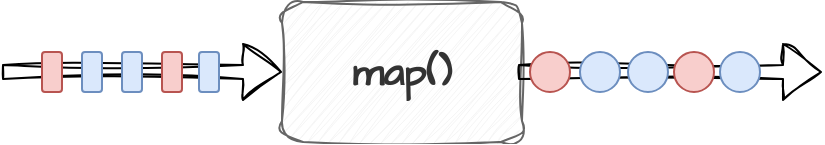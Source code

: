 <mxfile version="22.0.0" type="device">
  <diagram name="Page-1" id="eMq2Wyzo6gDA2pxlOrtp">
    <mxGraphModel dx="792" dy="1187" grid="1" gridSize="10" guides="1" tooltips="1" connect="1" arrows="1" fold="1" page="1" pageScale="1" pageWidth="827" pageHeight="1169" math="0" shadow="0">
      <root>
        <mxCell id="0" />
        <mxCell id="1" parent="0" />
        <mxCell id="eDi8WpwFm_x7B7E0iF2f-1" value="map()" style="rounded=1;whiteSpace=wrap;html=1;sketch=1;hachureGap=4;jiggle=2;curveFitting=1;fontFamily=Architects Daughter;fontSource=https%3A%2F%2Ffonts.googleapis.com%2Fcss%3Ffamily%3DArchitects%2BDaughter;fontSize=20;fillColor=#f5f5f5;strokeColor=#666666;fontStyle=1;fontColor=#333333;" vertex="1" parent="1">
          <mxGeometry x="230" y="150" width="120" height="70" as="geometry" />
        </mxCell>
        <mxCell id="eDi8WpwFm_x7B7E0iF2f-2" value="" style="shape=flexArrow;endArrow=classic;html=1;rounded=0;sketch=1;hachureGap=4;jiggle=2;curveFitting=1;fontFamily=Architects Daughter;fontSource=https%3A%2F%2Ffonts.googleapis.com%2Fcss%3Ffamily%3DArchitects%2BDaughter;fontSize=16;entryX=0;entryY=0.5;entryDx=0;entryDy=0;width=7;" edge="1" parent="1" target="eDi8WpwFm_x7B7E0iF2f-1">
          <mxGeometry width="50" height="50" relative="1" as="geometry">
            <mxPoint x="90" y="185" as="sourcePoint" />
            <mxPoint x="190" y="180" as="targetPoint" />
          </mxGeometry>
        </mxCell>
        <mxCell id="eDi8WpwFm_x7B7E0iF2f-3" value="" style="group" vertex="1" connectable="0" parent="1">
          <mxGeometry x="110" y="175" width="88.5" height="20" as="geometry" />
        </mxCell>
        <mxCell id="eDi8WpwFm_x7B7E0iF2f-4" value="" style="rounded=1;whiteSpace=wrap;html=1;hachureGap=4;fontFamily=Architects Daughter;fontSource=https%3A%2F%2Ffonts.googleapis.com%2Fcss%3Ffamily%3DArchitects%2BDaughter;fontSize=20;fillColor=#dae8fc;strokeColor=#6c8ebf;" vertex="1" parent="eDi8WpwFm_x7B7E0iF2f-3">
          <mxGeometry x="20" width="10" height="20" as="geometry" />
        </mxCell>
        <mxCell id="eDi8WpwFm_x7B7E0iF2f-5" value="" style="rounded=1;whiteSpace=wrap;html=1;hachureGap=4;fontFamily=Architects Daughter;fontSource=https%3A%2F%2Ffonts.googleapis.com%2Fcss%3Ffamily%3DArchitects%2BDaughter;fontSize=20;fillColor=#dae8fc;strokeColor=#6c8ebf;" vertex="1" parent="eDi8WpwFm_x7B7E0iF2f-3">
          <mxGeometry x="40" width="10" height="20" as="geometry" />
        </mxCell>
        <mxCell id="eDi8WpwFm_x7B7E0iF2f-6" value="" style="rounded=1;whiteSpace=wrap;html=1;hachureGap=4;fontFamily=Architects Daughter;fontSource=https%3A%2F%2Ffonts.googleapis.com%2Fcss%3Ffamily%3DArchitects%2BDaughter;fontSize=20;fillColor=#f8cecc;strokeColor=#b85450;" vertex="1" parent="eDi8WpwFm_x7B7E0iF2f-3">
          <mxGeometry x="60" width="10" height="20" as="geometry" />
        </mxCell>
        <mxCell id="eDi8WpwFm_x7B7E0iF2f-7" value="" style="rounded=1;whiteSpace=wrap;html=1;hachureGap=4;fontFamily=Architects Daughter;fontSource=https%3A%2F%2Ffonts.googleapis.com%2Fcss%3Ffamily%3DArchitects%2BDaughter;fontSize=20;fillColor=#f8cecc;strokeColor=#b85450;" vertex="1" parent="eDi8WpwFm_x7B7E0iF2f-3">
          <mxGeometry width="10" height="20" as="geometry" />
        </mxCell>
        <mxCell id="eDi8WpwFm_x7B7E0iF2f-8" value="" style="rounded=1;whiteSpace=wrap;html=1;hachureGap=4;fontFamily=Architects Daughter;fontSource=https%3A%2F%2Ffonts.googleapis.com%2Fcss%3Ffamily%3DArchitects%2BDaughter;fontSize=20;fillColor=#dae8fc;strokeColor=#6c8ebf;" vertex="1" parent="eDi8WpwFm_x7B7E0iF2f-3">
          <mxGeometry x="78.5" width="10" height="20" as="geometry" />
        </mxCell>
        <mxCell id="eDi8WpwFm_x7B7E0iF2f-9" value="" style="shape=flexArrow;endArrow=classic;html=1;rounded=0;sketch=1;hachureGap=4;jiggle=2;curveFitting=1;fontFamily=Architects Daughter;fontSource=https%3A%2F%2Ffonts.googleapis.com%2Fcss%3Ffamily%3DArchitects%2BDaughter;fontSize=16;width=7;" edge="1" parent="1">
          <mxGeometry width="50" height="50" relative="1" as="geometry">
            <mxPoint x="348" y="185" as="sourcePoint" />
            <mxPoint x="500" y="185" as="targetPoint" />
          </mxGeometry>
        </mxCell>
        <mxCell id="eDi8WpwFm_x7B7E0iF2f-14" value="" style="ellipse;whiteSpace=wrap;html=1;aspect=fixed;hachureGap=4;fontFamily=Architects Daughter;fontSource=https%3A%2F%2Ffonts.googleapis.com%2Fcss%3Ffamily%3DArchitects%2BDaughter;fontSize=20;fillColor=#f8cecc;strokeColor=#b85450;" vertex="1" parent="1">
          <mxGeometry x="426" y="175" width="20" height="20" as="geometry" />
        </mxCell>
        <mxCell id="eDi8WpwFm_x7B7E0iF2f-15" value="" style="ellipse;whiteSpace=wrap;html=1;aspect=fixed;hachureGap=4;fontFamily=Architects Daughter;fontSource=https%3A%2F%2Ffonts.googleapis.com%2Fcss%3Ffamily%3DArchitects%2BDaughter;fontSize=20;fillColor=#f8cecc;strokeColor=#b85450;" vertex="1" parent="1">
          <mxGeometry x="354" y="175" width="20" height="20" as="geometry" />
        </mxCell>
        <mxCell id="eDi8WpwFm_x7B7E0iF2f-24" value="" style="ellipse;whiteSpace=wrap;html=1;aspect=fixed;hachureGap=4;fontFamily=Architects Daughter;fontSource=https%3A%2F%2Ffonts.googleapis.com%2Fcss%3Ffamily%3DArchitects%2BDaughter;fontSize=20;fillColor=#dae8fc;strokeColor=#6c8ebf;" vertex="1" parent="1">
          <mxGeometry x="379" y="175" width="20" height="20" as="geometry" />
        </mxCell>
        <mxCell id="eDi8WpwFm_x7B7E0iF2f-25" value="" style="ellipse;whiteSpace=wrap;html=1;aspect=fixed;hachureGap=4;fontFamily=Architects Daughter;fontSource=https%3A%2F%2Ffonts.googleapis.com%2Fcss%3Ffamily%3DArchitects%2BDaughter;fontSize=20;fillColor=#dae8fc;strokeColor=#6c8ebf;" vertex="1" parent="1">
          <mxGeometry x="403" y="175" width="20" height="20" as="geometry" />
        </mxCell>
        <mxCell id="eDi8WpwFm_x7B7E0iF2f-26" value="" style="ellipse;whiteSpace=wrap;html=1;aspect=fixed;hachureGap=4;fontFamily=Architects Daughter;fontSource=https%3A%2F%2Ffonts.googleapis.com%2Fcss%3Ffamily%3DArchitects%2BDaughter;fontSize=20;fillColor=#dae8fc;strokeColor=#6c8ebf;" vertex="1" parent="1">
          <mxGeometry x="449" y="175" width="20" height="20" as="geometry" />
        </mxCell>
      </root>
    </mxGraphModel>
  </diagram>
</mxfile>

